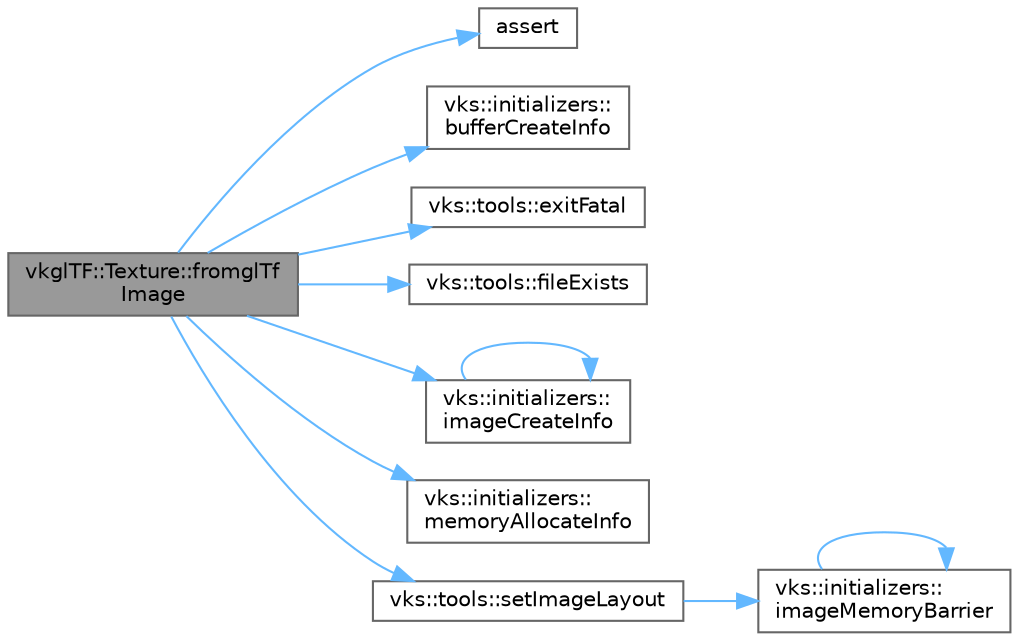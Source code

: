 digraph "vkglTF::Texture::fromglTfImage"
{
 // LATEX_PDF_SIZE
  bgcolor="transparent";
  edge [fontname=Helvetica,fontsize=10,labelfontname=Helvetica,labelfontsize=10];
  node [fontname=Helvetica,fontsize=10,shape=box,height=0.2,width=0.4];
  rankdir="LR";
  Node1 [id="Node000001",label="vkglTF::Texture::fromglTf\lImage",height=0.2,width=0.4,color="gray40", fillcolor="grey60", style="filled", fontcolor="black",tooltip=" "];
  Node1 -> Node2 [id="edge1_Node000001_Node000002",color="steelblue1",style="solid",tooltip=" "];
  Node2 [id="Node000002",label="assert",height=0.2,width=0.4,color="grey40", fillcolor="white", style="filled",URL="$_vulkan_swap_chain_8cpp.html#a21b5a77bb7dd2ff2a93f6c086da96d46",tooltip=" "];
  Node1 -> Node3 [id="edge2_Node000001_Node000003",color="steelblue1",style="solid",tooltip=" "];
  Node3 [id="Node000003",label="vks::initializers::\lbufferCreateInfo",height=0.2,width=0.4,color="grey40", fillcolor="white", style="filled",URL="$namespacevks_1_1initializers.html#add6323753fce6b02303f50317d7daf0c",tooltip=" "];
  Node1 -> Node4 [id="edge3_Node000001_Node000004",color="steelblue1",style="solid",tooltip=" "];
  Node4 [id="Node000004",label="vks::tools::exitFatal",height=0.2,width=0.4,color="grey40", fillcolor="white", style="filled",URL="$namespacevks_1_1tools.html#af75a924b4fa375017dd275374aebd3e2",tooltip=" "];
  Node1 -> Node5 [id="edge4_Node000001_Node000005",color="steelblue1",style="solid",tooltip=" "];
  Node5 [id="Node000005",label="vks::tools::fileExists",height=0.2,width=0.4,color="grey40", fillcolor="white", style="filled",URL="$namespacevks_1_1tools.html#a05c7cd8737f3745896e2c4f03b147b7b",tooltip="Checks if a file exists."];
  Node1 -> Node6 [id="edge5_Node000001_Node000006",color="steelblue1",style="solid",tooltip=" "];
  Node6 [id="Node000006",label="vks::initializers::\limageCreateInfo",height=0.2,width=0.4,color="grey40", fillcolor="white", style="filled",URL="$namespacevks_1_1initializers.html#ab4c7633b1da4a97eb772f6f9ce7a934c",tooltip=" "];
  Node6 -> Node6 [id="edge6_Node000006_Node000006",color="steelblue1",style="solid",tooltip=" "];
  Node1 -> Node7 [id="edge7_Node000001_Node000007",color="steelblue1",style="solid",tooltip=" "];
  Node7 [id="Node000007",label="vks::initializers::\lmemoryAllocateInfo",height=0.2,width=0.4,color="grey40", fillcolor="white", style="filled",URL="$namespacevks_1_1initializers.html#ab2b2acd3e66b782c756f8fe322dd3e72",tooltip=" "];
  Node1 -> Node8 [id="edge8_Node000001_Node000008",color="steelblue1",style="solid",tooltip=" "];
  Node8 [id="Node000008",label="vks::tools::setImageLayout",height=0.2,width=0.4,color="grey40", fillcolor="white", style="filled",URL="$namespacevks_1_1tools.html#a0f31a639c1b6b19ae992db88bf759c4d",tooltip=" "];
  Node8 -> Node9 [id="edge9_Node000008_Node000009",color="steelblue1",style="solid",tooltip=" "];
  Node9 [id="Node000009",label="vks::initializers::\limageMemoryBarrier",height=0.2,width=0.4,color="grey40", fillcolor="white", style="filled",URL="$namespacevks_1_1initializers.html#a656c3a342fadefe19ddd795228856dfa",tooltip="Initialize an image memory barrier with no image transfer ownership."];
  Node9 -> Node9 [id="edge10_Node000009_Node000009",color="steelblue1",style="solid",tooltip=" "];
}
